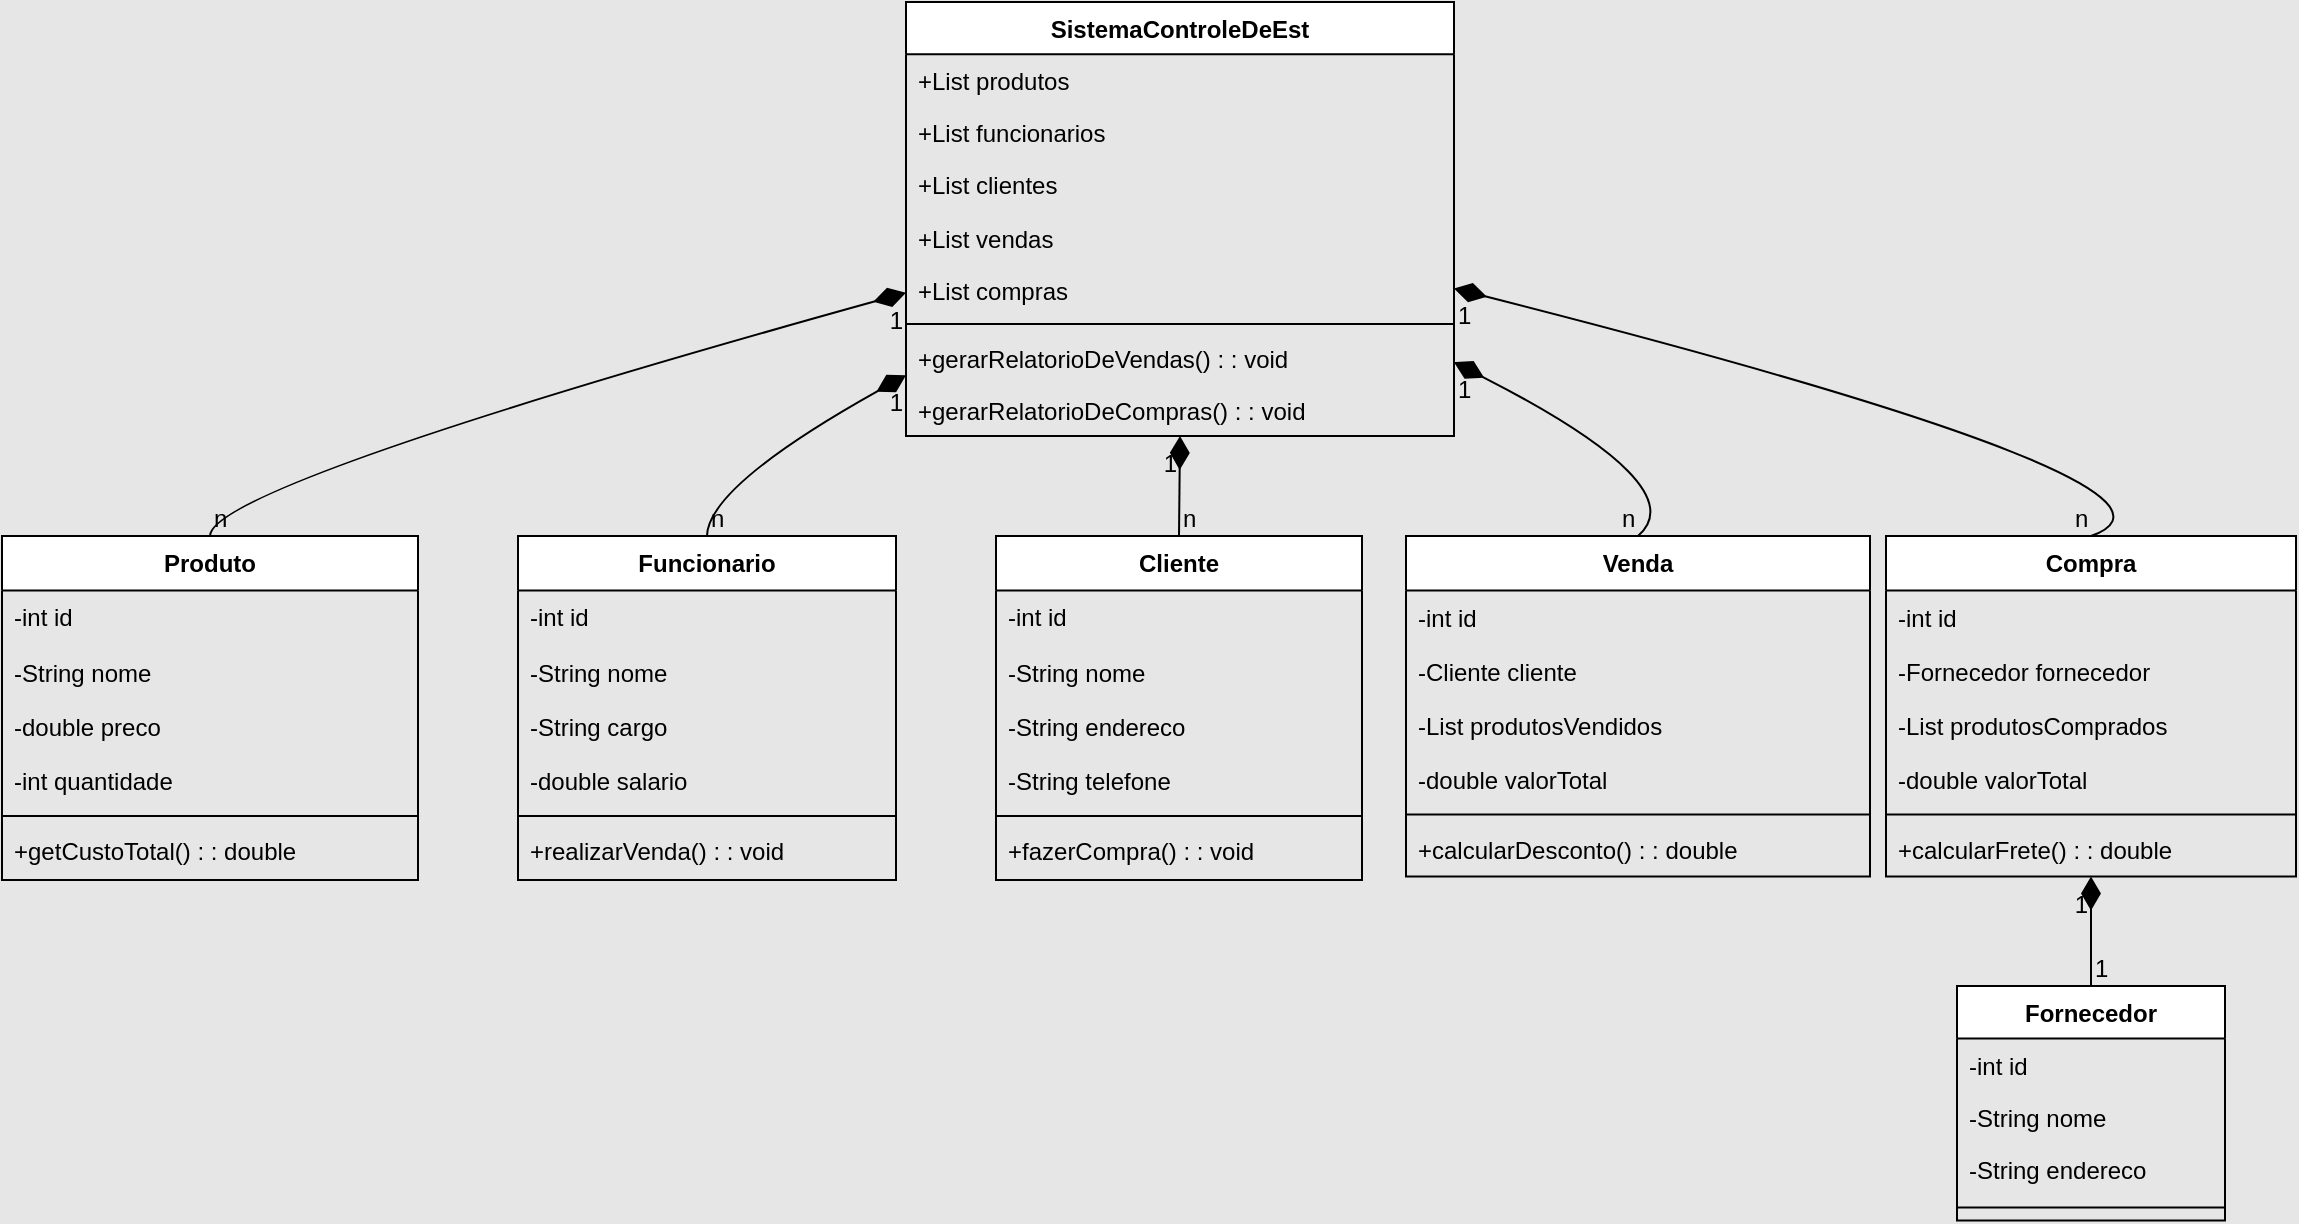 <mxfile version="24.7.6">
  <diagram name="Página-1" id="gYkuu8Fh5z9xVsYrLnkT">
    <mxGraphModel dx="1165" dy="742" grid="1" gridSize="10" guides="1" tooltips="1" connect="1" arrows="1" fold="1" page="1" pageScale="1" pageWidth="1169" pageHeight="827" background="#E6E6E6" math="0" shadow="0">
      <root>
        <mxCell id="0" />
        <mxCell id="1" parent="0" />
        <mxCell id="2" value="SistemaControleDeEst" style="swimlane;fontStyle=1;align=center;verticalAlign=top;childLayout=stackLayout;horizontal=1;startSize=26.163;horizontalStack=0;resizeParent=1;resizeParentMax=0;resizeLast=0;collapsible=0;marginBottom=0;" parent="1" vertex="1">
          <mxGeometry x="460" y="8" width="274" height="217" as="geometry" />
        </mxCell>
        <mxCell id="3" value="+List produtos" style="text;strokeColor=none;fillColor=none;align=left;verticalAlign=top;spacingLeft=4;spacingRight=4;overflow=hidden;rotatable=0;points=[[0,0.5],[1,0.5]];portConstraint=eastwest;" parent="2" vertex="1">
          <mxGeometry y="26" width="274" height="26" as="geometry" />
        </mxCell>
        <mxCell id="4" value="+List funcionarios" style="text;strokeColor=none;fillColor=none;align=left;verticalAlign=top;spacingLeft=4;spacingRight=4;overflow=hidden;rotatable=0;points=[[0,0.5],[1,0.5]];portConstraint=eastwest;" parent="2" vertex="1">
          <mxGeometry y="52" width="274" height="26" as="geometry" />
        </mxCell>
        <mxCell id="5" value="+List clientes" style="text;strokeColor=none;fillColor=none;align=left;verticalAlign=top;spacingLeft=4;spacingRight=4;overflow=hidden;rotatable=0;points=[[0,0.5],[1,0.5]];portConstraint=eastwest;" parent="2" vertex="1">
          <mxGeometry y="78" width="274" height="26" as="geometry" />
        </mxCell>
        <mxCell id="6" value="+List vendas" style="text;strokeColor=none;fillColor=none;align=left;verticalAlign=top;spacingLeft=4;spacingRight=4;overflow=hidden;rotatable=0;points=[[0,0.5],[1,0.5]];portConstraint=eastwest;" parent="2" vertex="1">
          <mxGeometry y="105" width="274" height="26" as="geometry" />
        </mxCell>
        <mxCell id="7" value="+List compras" style="text;strokeColor=none;fillColor=none;align=left;verticalAlign=top;spacingLeft=4;spacingRight=4;overflow=hidden;rotatable=0;points=[[0,0.5],[1,0.5]];portConstraint=eastwest;" parent="2" vertex="1">
          <mxGeometry y="131" width="274" height="26" as="geometry" />
        </mxCell>
        <mxCell id="8" style="line;strokeWidth=1;fillColor=none;align=left;verticalAlign=middle;spacingTop=-1;spacingLeft=3;spacingRight=3;rotatable=0;labelPosition=right;points=[];portConstraint=eastwest;strokeColor=inherit;" parent="2" vertex="1">
          <mxGeometry y="157" width="274" height="8" as="geometry" />
        </mxCell>
        <mxCell id="9" value="+gerarRelatorioDeVendas() : : void" style="text;strokeColor=none;fillColor=none;align=left;verticalAlign=top;spacingLeft=4;spacingRight=4;overflow=hidden;rotatable=0;points=[[0,0.5],[1,0.5]];portConstraint=eastwest;" parent="2" vertex="1">
          <mxGeometry y="165" width="274" height="26" as="geometry" />
        </mxCell>
        <mxCell id="10" value="+gerarRelatorioDeCompras() : : void" style="text;strokeColor=none;fillColor=none;align=left;verticalAlign=top;spacingLeft=4;spacingRight=4;overflow=hidden;rotatable=0;points=[[0,0.5],[1,0.5]];portConstraint=eastwest;" parent="2" vertex="1">
          <mxGeometry y="191" width="274" height="26" as="geometry" />
        </mxCell>
        <mxCell id="11" value="Produto" style="swimlane;fontStyle=1;align=center;verticalAlign=top;childLayout=stackLayout;horizontal=1;startSize=27.288;horizontalStack=0;resizeParent=1;resizeParentMax=0;resizeLast=0;collapsible=0;marginBottom=0;" parent="1" vertex="1">
          <mxGeometry x="8" y="275" width="208" height="172" as="geometry" />
        </mxCell>
        <mxCell id="12" value="-int id" style="text;strokeColor=none;fillColor=none;align=left;verticalAlign=top;spacingLeft=4;spacingRight=4;overflow=hidden;rotatable=0;points=[[0,0.5],[1,0.5]];portConstraint=eastwest;" parent="11" vertex="1">
          <mxGeometry y="27" width="208" height="27" as="geometry" />
        </mxCell>
        <mxCell id="13" value="-String nome" style="text;strokeColor=none;fillColor=none;align=left;verticalAlign=top;spacingLeft=4;spacingRight=4;overflow=hidden;rotatable=0;points=[[0,0.5],[1,0.5]];portConstraint=eastwest;" parent="11" vertex="1">
          <mxGeometry y="55" width="208" height="27" as="geometry" />
        </mxCell>
        <mxCell id="14" value="-double preco" style="text;strokeColor=none;fillColor=none;align=left;verticalAlign=top;spacingLeft=4;spacingRight=4;overflow=hidden;rotatable=0;points=[[0,0.5],[1,0.5]];portConstraint=eastwest;" parent="11" vertex="1">
          <mxGeometry y="82" width="208" height="27" as="geometry" />
        </mxCell>
        <mxCell id="15" value="-int quantidade" style="text;strokeColor=none;fillColor=none;align=left;verticalAlign=top;spacingLeft=4;spacingRight=4;overflow=hidden;rotatable=0;points=[[0,0.5],[1,0.5]];portConstraint=eastwest;" parent="11" vertex="1">
          <mxGeometry y="109" width="208" height="27" as="geometry" />
        </mxCell>
        <mxCell id="16" style="line;strokeWidth=1;fillColor=none;align=left;verticalAlign=middle;spacingTop=-1;spacingLeft=3;spacingRight=3;rotatable=0;labelPosition=right;points=[];portConstraint=eastwest;strokeColor=inherit;" parent="11" vertex="1">
          <mxGeometry y="136" width="208" height="8" as="geometry" />
        </mxCell>
        <mxCell id="17" value="+getCustoTotal() : : double" style="text;strokeColor=none;fillColor=none;align=left;verticalAlign=top;spacingLeft=4;spacingRight=4;overflow=hidden;rotatable=0;points=[[0,0.5],[1,0.5]];portConstraint=eastwest;" parent="11" vertex="1">
          <mxGeometry y="144" width="208" height="27" as="geometry" />
        </mxCell>
        <mxCell id="18" value="Funcionario" style="swimlane;fontStyle=1;align=center;verticalAlign=top;childLayout=stackLayout;horizontal=1;startSize=27.288;horizontalStack=0;resizeParent=1;resizeParentMax=0;resizeLast=0;collapsible=0;marginBottom=0;" parent="1" vertex="1">
          <mxGeometry x="266" y="275" width="189" height="172" as="geometry" />
        </mxCell>
        <mxCell id="19" value="-int id" style="text;strokeColor=none;fillColor=none;align=left;verticalAlign=top;spacingLeft=4;spacingRight=4;overflow=hidden;rotatable=0;points=[[0,0.5],[1,0.5]];portConstraint=eastwest;" parent="18" vertex="1">
          <mxGeometry y="27" width="189" height="27" as="geometry" />
        </mxCell>
        <mxCell id="20" value="-String nome" style="text;strokeColor=none;fillColor=none;align=left;verticalAlign=top;spacingLeft=4;spacingRight=4;overflow=hidden;rotatable=0;points=[[0,0.5],[1,0.5]];portConstraint=eastwest;" parent="18" vertex="1">
          <mxGeometry y="55" width="189" height="27" as="geometry" />
        </mxCell>
        <mxCell id="21" value="-String cargo" style="text;strokeColor=none;fillColor=none;align=left;verticalAlign=top;spacingLeft=4;spacingRight=4;overflow=hidden;rotatable=0;points=[[0,0.5],[1,0.5]];portConstraint=eastwest;" parent="18" vertex="1">
          <mxGeometry y="82" width="189" height="27" as="geometry" />
        </mxCell>
        <mxCell id="22" value="-double salario" style="text;strokeColor=none;fillColor=none;align=left;verticalAlign=top;spacingLeft=4;spacingRight=4;overflow=hidden;rotatable=0;points=[[0,0.5],[1,0.5]];portConstraint=eastwest;" parent="18" vertex="1">
          <mxGeometry y="109" width="189" height="27" as="geometry" />
        </mxCell>
        <mxCell id="23" style="line;strokeWidth=1;fillColor=none;align=left;verticalAlign=middle;spacingTop=-1;spacingLeft=3;spacingRight=3;rotatable=0;labelPosition=right;points=[];portConstraint=eastwest;strokeColor=inherit;" parent="18" vertex="1">
          <mxGeometry y="136" width="189" height="8" as="geometry" />
        </mxCell>
        <mxCell id="24" value="+realizarVenda() : : void" style="text;strokeColor=none;fillColor=none;align=left;verticalAlign=top;spacingLeft=4;spacingRight=4;overflow=hidden;rotatable=0;points=[[0,0.5],[1,0.5]];portConstraint=eastwest;" parent="18" vertex="1">
          <mxGeometry y="144" width="189" height="27" as="geometry" />
        </mxCell>
        <mxCell id="25" value="Cliente" style="swimlane;fontStyle=1;align=center;verticalAlign=top;childLayout=stackLayout;horizontal=1;startSize=27.288;horizontalStack=0;resizeParent=1;resizeParentMax=0;resizeLast=0;collapsible=0;marginBottom=0;" parent="1" vertex="1">
          <mxGeometry x="505" y="275" width="183" height="172" as="geometry" />
        </mxCell>
        <mxCell id="26" value="-int id" style="text;strokeColor=none;fillColor=none;align=left;verticalAlign=top;spacingLeft=4;spacingRight=4;overflow=hidden;rotatable=0;points=[[0,0.5],[1,0.5]];portConstraint=eastwest;" parent="25" vertex="1">
          <mxGeometry y="27" width="183" height="27" as="geometry" />
        </mxCell>
        <mxCell id="27" value="-String nome" style="text;strokeColor=none;fillColor=none;align=left;verticalAlign=top;spacingLeft=4;spacingRight=4;overflow=hidden;rotatable=0;points=[[0,0.5],[1,0.5]];portConstraint=eastwest;" parent="25" vertex="1">
          <mxGeometry y="55" width="183" height="27" as="geometry" />
        </mxCell>
        <mxCell id="28" value="-String endereco" style="text;strokeColor=none;fillColor=none;align=left;verticalAlign=top;spacingLeft=4;spacingRight=4;overflow=hidden;rotatable=0;points=[[0,0.5],[1,0.5]];portConstraint=eastwest;" parent="25" vertex="1">
          <mxGeometry y="82" width="183" height="27" as="geometry" />
        </mxCell>
        <mxCell id="29" value="-String telefone" style="text;strokeColor=none;fillColor=none;align=left;verticalAlign=top;spacingLeft=4;spacingRight=4;overflow=hidden;rotatable=0;points=[[0,0.5],[1,0.5]];portConstraint=eastwest;" parent="25" vertex="1">
          <mxGeometry y="109" width="183" height="27" as="geometry" />
        </mxCell>
        <mxCell id="30" style="line;strokeWidth=1;fillColor=none;align=left;verticalAlign=middle;spacingTop=-1;spacingLeft=3;spacingRight=3;rotatable=0;labelPosition=right;points=[];portConstraint=eastwest;strokeColor=inherit;" parent="25" vertex="1">
          <mxGeometry y="136" width="183" height="8" as="geometry" />
        </mxCell>
        <mxCell id="31" value="+fazerCompra() : : void" style="text;strokeColor=none;fillColor=none;align=left;verticalAlign=top;spacingLeft=4;spacingRight=4;overflow=hidden;rotatable=0;points=[[0,0.5],[1,0.5]];portConstraint=eastwest;" parent="25" vertex="1">
          <mxGeometry y="144" width="183" height="27" as="geometry" />
        </mxCell>
        <mxCell id="32" value="Venda" style="swimlane;fontStyle=1;align=center;verticalAlign=top;childLayout=stackLayout;horizontal=1;startSize=27.288;horizontalStack=0;resizeParent=1;resizeParentMax=0;resizeLast=0;collapsible=0;marginBottom=0;" parent="1" vertex="1">
          <mxGeometry x="710" y="275" width="232" height="170.288" as="geometry" />
        </mxCell>
        <mxCell id="33" value="-int id" style="text;strokeColor=none;fillColor=none;align=left;verticalAlign=top;spacingLeft=4;spacingRight=4;overflow=hidden;rotatable=0;points=[[0,0.5],[1,0.5]];portConstraint=eastwest;" parent="32" vertex="1">
          <mxGeometry y="27.288" width="232" height="27" as="geometry" />
        </mxCell>
        <mxCell id="34" value="-Cliente cliente" style="text;strokeColor=none;fillColor=none;align=left;verticalAlign=top;spacingLeft=4;spacingRight=4;overflow=hidden;rotatable=0;points=[[0,0.5],[1,0.5]];portConstraint=eastwest;" parent="32" vertex="1">
          <mxGeometry y="54.288" width="232" height="27" as="geometry" />
        </mxCell>
        <mxCell id="35" value="-List produtosVendidos" style="text;strokeColor=none;fillColor=none;align=left;verticalAlign=top;spacingLeft=4;spacingRight=4;overflow=hidden;rotatable=0;points=[[0,0.5],[1,0.5]];portConstraint=eastwest;" parent="32" vertex="1">
          <mxGeometry y="81.288" width="232" height="27" as="geometry" />
        </mxCell>
        <mxCell id="36" value="-double valorTotal" style="text;strokeColor=none;fillColor=none;align=left;verticalAlign=top;spacingLeft=4;spacingRight=4;overflow=hidden;rotatable=0;points=[[0,0.5],[1,0.5]];portConstraint=eastwest;" parent="32" vertex="1">
          <mxGeometry y="108.288" width="232" height="27" as="geometry" />
        </mxCell>
        <mxCell id="37" style="line;strokeWidth=1;fillColor=none;align=left;verticalAlign=middle;spacingTop=-1;spacingLeft=3;spacingRight=3;rotatable=0;labelPosition=right;points=[];portConstraint=eastwest;strokeColor=inherit;" parent="32" vertex="1">
          <mxGeometry y="135.288" width="232" height="8" as="geometry" />
        </mxCell>
        <mxCell id="38" value="+calcularDesconto() : : double" style="text;strokeColor=none;fillColor=none;align=left;verticalAlign=top;spacingLeft=4;spacingRight=4;overflow=hidden;rotatable=0;points=[[0,0.5],[1,0.5]];portConstraint=eastwest;" parent="32" vertex="1">
          <mxGeometry y="143.288" width="232" height="27" as="geometry" />
        </mxCell>
        <mxCell id="39" value="Compra" style="swimlane;fontStyle=1;align=center;verticalAlign=top;childLayout=stackLayout;horizontal=1;startSize=27.288;horizontalStack=0;resizeParent=1;resizeParentMax=0;resizeLast=0;collapsible=0;marginBottom=0;" parent="1" vertex="1">
          <mxGeometry x="950" y="275" width="205" height="170.288" as="geometry" />
        </mxCell>
        <mxCell id="40" value="-int id" style="text;strokeColor=none;fillColor=none;align=left;verticalAlign=top;spacingLeft=4;spacingRight=4;overflow=hidden;rotatable=0;points=[[0,0.5],[1,0.5]];portConstraint=eastwest;" parent="39" vertex="1">
          <mxGeometry y="27.288" width="205" height="27" as="geometry" />
        </mxCell>
        <mxCell id="41" value="-Fornecedor fornecedor" style="text;strokeColor=none;fillColor=none;align=left;verticalAlign=top;spacingLeft=4;spacingRight=4;overflow=hidden;rotatable=0;points=[[0,0.5],[1,0.5]];portConstraint=eastwest;" parent="39" vertex="1">
          <mxGeometry y="54.288" width="205" height="27" as="geometry" />
        </mxCell>
        <mxCell id="42" value="-List produtosComprados" style="text;strokeColor=none;fillColor=none;align=left;verticalAlign=top;spacingLeft=4;spacingRight=4;overflow=hidden;rotatable=0;points=[[0,0.5],[1,0.5]];portConstraint=eastwest;" parent="39" vertex="1">
          <mxGeometry y="81.288" width="205" height="27" as="geometry" />
        </mxCell>
        <mxCell id="43" value="-double valorTotal" style="text;strokeColor=none;fillColor=none;align=left;verticalAlign=top;spacingLeft=4;spacingRight=4;overflow=hidden;rotatable=0;points=[[0,0.5],[1,0.5]];portConstraint=eastwest;" parent="39" vertex="1">
          <mxGeometry y="108.288" width="205" height="27" as="geometry" />
        </mxCell>
        <mxCell id="44" style="line;strokeWidth=1;fillColor=none;align=left;verticalAlign=middle;spacingTop=-1;spacingLeft=3;spacingRight=3;rotatable=0;labelPosition=right;points=[];portConstraint=eastwest;strokeColor=inherit;" parent="39" vertex="1">
          <mxGeometry y="135.288" width="205" height="8" as="geometry" />
        </mxCell>
        <mxCell id="45" value="+calcularFrete() : : double" style="text;strokeColor=none;fillColor=none;align=left;verticalAlign=top;spacingLeft=4;spacingRight=4;overflow=hidden;rotatable=0;points=[[0,0.5],[1,0.5]];portConstraint=eastwest;" parent="39" vertex="1">
          <mxGeometry y="143.288" width="205" height="27" as="geometry" />
        </mxCell>
        <mxCell id="46" value="Fornecedor" style="swimlane;fontStyle=1;align=center;verticalAlign=top;childLayout=stackLayout;horizontal=1;startSize=26.256;horizontalStack=0;resizeParent=1;resizeParentMax=0;resizeLast=0;collapsible=0;marginBottom=0;" parent="1" vertex="1">
          <mxGeometry x="985.5" y="500" width="134" height="117.256" as="geometry" />
        </mxCell>
        <mxCell id="47" value="-int id" style="text;strokeColor=none;fillColor=none;align=left;verticalAlign=top;spacingLeft=4;spacingRight=4;overflow=hidden;rotatable=0;points=[[0,0.5],[1,0.5]];portConstraint=eastwest;" parent="46" vertex="1">
          <mxGeometry y="26.256" width="134" height="26" as="geometry" />
        </mxCell>
        <mxCell id="48" value="-String nome" style="text;strokeColor=none;fillColor=none;align=left;verticalAlign=top;spacingLeft=4;spacingRight=4;overflow=hidden;rotatable=0;points=[[0,0.5],[1,0.5]];portConstraint=eastwest;" parent="46" vertex="1">
          <mxGeometry y="52.256" width="134" height="26" as="geometry" />
        </mxCell>
        <mxCell id="49" value="-String endereco" style="text;strokeColor=none;fillColor=none;align=left;verticalAlign=top;spacingLeft=4;spacingRight=4;overflow=hidden;rotatable=0;points=[[0,0.5],[1,0.5]];portConstraint=eastwest;" parent="46" vertex="1">
          <mxGeometry y="78.256" width="134" height="26" as="geometry" />
        </mxCell>
        <mxCell id="50" style="line;strokeWidth=1;fillColor=none;align=left;verticalAlign=middle;spacingTop=-1;spacingLeft=3;spacingRight=3;rotatable=0;labelPosition=right;points=[];portConstraint=eastwest;strokeColor=inherit;" parent="46" vertex="1">
          <mxGeometry y="104.256" width="134" height="13" as="geometry" />
        </mxCell>
        <mxCell id="51" value="" style="curved=1;startArrow=diamondThin;startSize=14;startFill=1;endArrow=none;exitX=0;exitY=0.67;entryX=0.5;entryY=0;" parent="1" source="2" target="11" edge="1">
          <mxGeometry relative="1" as="geometry">
            <Array as="points">
              <mxPoint x="112" y="250" />
            </Array>
          </mxGeometry>
        </mxCell>
        <mxCell id="52" value="1" style="edgeLabel;resizable=0;labelBackgroundColor=none;fontSize=12;align=right;verticalAlign=top;" parent="51" vertex="1">
          <mxGeometry x="-1" relative="1" as="geometry" />
        </mxCell>
        <mxCell id="53" value="n" style="edgeLabel;resizable=0;labelBackgroundColor=none;fontSize=12;align=left;verticalAlign=bottom;" parent="51" vertex="1">
          <mxGeometry x="1" relative="1" as="geometry" />
        </mxCell>
        <mxCell id="54" value="" style="curved=1;startArrow=diamondThin;startSize=14;startFill=1;endArrow=none;exitX=0;exitY=0.86;entryX=0.5;entryY=0;" parent="1" source="2" target="18" edge="1">
          <mxGeometry relative="1" as="geometry">
            <Array as="points">
              <mxPoint x="361" y="250" />
            </Array>
          </mxGeometry>
        </mxCell>
        <mxCell id="55" value="1" style="edgeLabel;resizable=0;labelBackgroundColor=none;fontSize=12;align=right;verticalAlign=top;" parent="54" vertex="1">
          <mxGeometry x="-1" relative="1" as="geometry" />
        </mxCell>
        <mxCell id="56" value="n" style="edgeLabel;resizable=0;labelBackgroundColor=none;fontSize=12;align=left;verticalAlign=bottom;" parent="54" vertex="1">
          <mxGeometry x="1" relative="1" as="geometry" />
        </mxCell>
        <mxCell id="57" value="" style="curved=1;startArrow=diamondThin;startSize=14;startFill=1;endArrow=none;exitX=0.5;exitY=1;entryX=0.5;entryY=0;" parent="1" source="2" target="25" edge="1">
          <mxGeometry relative="1" as="geometry">
            <Array as="points" />
          </mxGeometry>
        </mxCell>
        <mxCell id="58" value="1" style="edgeLabel;resizable=0;labelBackgroundColor=none;fontSize=12;align=right;verticalAlign=top;" parent="57" vertex="1">
          <mxGeometry x="-1" relative="1" as="geometry" />
        </mxCell>
        <mxCell id="59" value="n" style="edgeLabel;resizable=0;labelBackgroundColor=none;fontSize=12;align=left;verticalAlign=bottom;" parent="57" vertex="1">
          <mxGeometry x="1" relative="1" as="geometry" />
        </mxCell>
        <mxCell id="60" value="" style="curved=1;startArrow=diamondThin;startSize=14;startFill=1;endArrow=none;exitX=1;exitY=0.83;entryX=0.5;entryY=0;" parent="1" source="2" target="32" edge="1">
          <mxGeometry relative="1" as="geometry">
            <Array as="points">
              <mxPoint x="855" y="250" />
            </Array>
          </mxGeometry>
        </mxCell>
        <mxCell id="61" value="1" style="edgeLabel;resizable=0;labelBackgroundColor=none;fontSize=12;align=left;verticalAlign=top;" parent="60" vertex="1">
          <mxGeometry x="-1" relative="1" as="geometry" />
        </mxCell>
        <mxCell id="62" value="n" style="edgeLabel;resizable=0;labelBackgroundColor=none;fontSize=12;align=right;verticalAlign=bottom;" parent="60" vertex="1">
          <mxGeometry x="1" relative="1" as="geometry" />
        </mxCell>
        <mxCell id="63" value="" style="curved=1;startArrow=diamondThin;startSize=14;startFill=1;endArrow=none;exitX=1;exitY=0.66;entryX=0.5;entryY=0;" parent="1" source="2" target="39" edge="1">
          <mxGeometry relative="1" as="geometry">
            <Array as="points">
              <mxPoint x="1123" y="250" />
            </Array>
          </mxGeometry>
        </mxCell>
        <mxCell id="64" value="1" style="edgeLabel;resizable=0;labelBackgroundColor=none;fontSize=12;align=left;verticalAlign=top;" parent="63" vertex="1">
          <mxGeometry x="-1" relative="1" as="geometry" />
        </mxCell>
        <mxCell id="65" value="n" style="edgeLabel;resizable=0;labelBackgroundColor=none;fontSize=12;align=right;verticalAlign=bottom;" parent="63" vertex="1">
          <mxGeometry x="1" relative="1" as="geometry" />
        </mxCell>
        <mxCell id="66" value="" style="curved=1;startArrow=diamondThin;startSize=14;startFill=1;endArrow=none;exitX=0.5;exitY=1;entryX=0.5;entryY=0;" parent="1" source="39" target="46" edge="1">
          <mxGeometry relative="1" as="geometry">
            <Array as="points" />
          </mxGeometry>
        </mxCell>
        <mxCell id="67" value="1" style="edgeLabel;resizable=0;labelBackgroundColor=none;fontSize=12;align=right;verticalAlign=top;" parent="66" vertex="1">
          <mxGeometry x="-1" relative="1" as="geometry" />
        </mxCell>
        <mxCell id="68" value="1" style="edgeLabel;resizable=0;labelBackgroundColor=none;fontSize=12;align=left;verticalAlign=bottom;" parent="66" vertex="1">
          <mxGeometry x="1" relative="1" as="geometry" />
        </mxCell>
      </root>
    </mxGraphModel>
  </diagram>
</mxfile>
